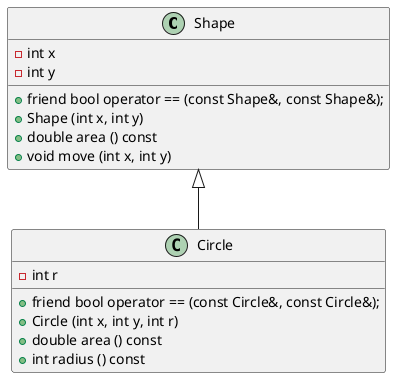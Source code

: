 @startuml
Shape <|-- Circle

class Shape {
    - int x
    - int y
    + friend bool operator == (const Shape&, const Shape&);
    + Shape (int x, int y)
    + double area () const
    + void move (int x, int y)
    }

class Circle {
    - int r
    + friend bool operator == (const Circle&, const Circle&);
    + Circle (int x, int y, int r)
    + double area () const
    + int radius () const
    }

@enduml
